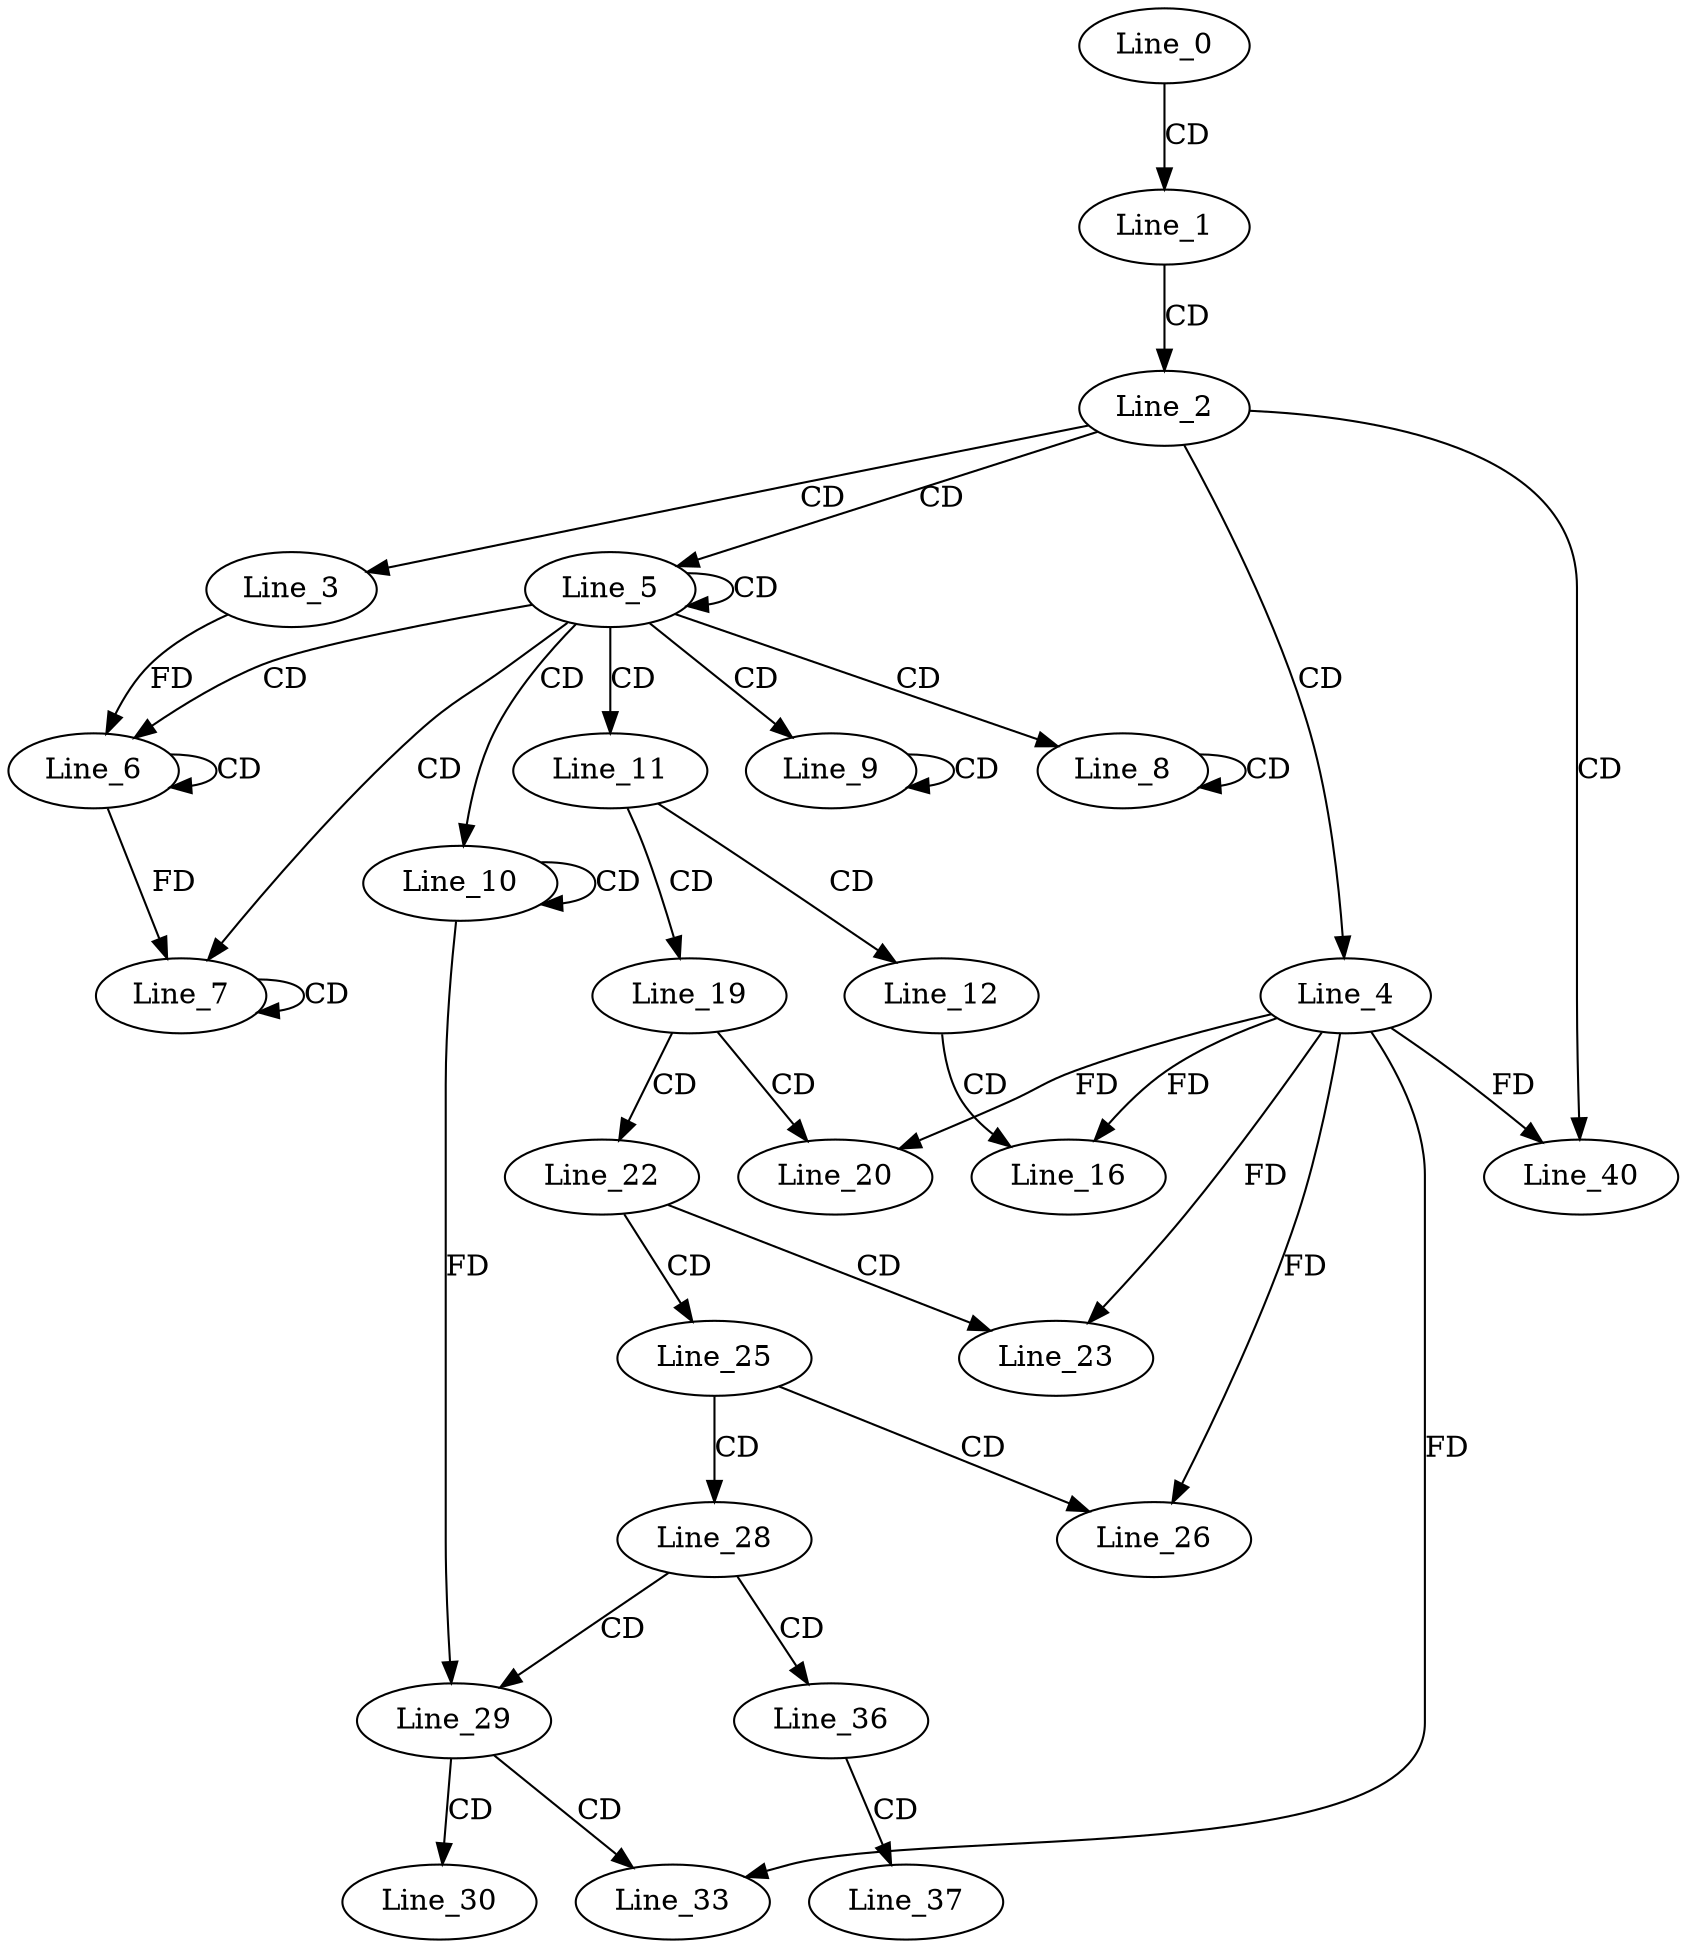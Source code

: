 digraph G {
  Line_0;
  Line_1;
  Line_2;
  Line_3;
  Line_4;
  Line_5;
  Line_6;
  Line_6;
  Line_7;
  Line_7;
  Line_8;
  Line_8;
  Line_9;
  Line_9;
  Line_10;
  Line_10;
  Line_11;
  Line_12;
  Line_16;
  Line_19;
  Line_20;
  Line_22;
  Line_23;
  Line_25;
  Line_26;
  Line_28;
  Line_29;
  Line_30;
  Line_33;
  Line_36;
  Line_37;
  Line_40;
  Line_0 -> Line_1 [ label="CD" ];
  Line_1 -> Line_2 [ label="CD" ];
  Line_2 -> Line_3 [ label="CD" ];
  Line_2 -> Line_4 [ label="CD" ];
  Line_2 -> Line_5 [ label="CD" ];
  Line_5 -> Line_5 [ label="CD" ];
  Line_5 -> Line_6 [ label="CD" ];
  Line_6 -> Line_6 [ label="CD" ];
  Line_3 -> Line_6 [ label="FD" ];
  Line_5 -> Line_7 [ label="CD" ];
  Line_7 -> Line_7 [ label="CD" ];
  Line_6 -> Line_7 [ label="FD" ];
  Line_5 -> Line_8 [ label="CD" ];
  Line_8 -> Line_8 [ label="CD" ];
  Line_5 -> Line_9 [ label="CD" ];
  Line_9 -> Line_9 [ label="CD" ];
  Line_5 -> Line_10 [ label="CD" ];
  Line_10 -> Line_10 [ label="CD" ];
  Line_5 -> Line_11 [ label="CD" ];
  Line_11 -> Line_12 [ label="CD" ];
  Line_12 -> Line_16 [ label="CD" ];
  Line_4 -> Line_16 [ label="FD" ];
  Line_11 -> Line_19 [ label="CD" ];
  Line_19 -> Line_20 [ label="CD" ];
  Line_4 -> Line_20 [ label="FD" ];
  Line_19 -> Line_22 [ label="CD" ];
  Line_22 -> Line_23 [ label="CD" ];
  Line_4 -> Line_23 [ label="FD" ];
  Line_22 -> Line_25 [ label="CD" ];
  Line_25 -> Line_26 [ label="CD" ];
  Line_4 -> Line_26 [ label="FD" ];
  Line_25 -> Line_28 [ label="CD" ];
  Line_28 -> Line_29 [ label="CD" ];
  Line_10 -> Line_29 [ label="FD" ];
  Line_29 -> Line_30 [ label="CD" ];
  Line_29 -> Line_33 [ label="CD" ];
  Line_4 -> Line_33 [ label="FD" ];
  Line_28 -> Line_36 [ label="CD" ];
  Line_36 -> Line_37 [ label="CD" ];
  Line_2 -> Line_40 [ label="CD" ];
  Line_4 -> Line_40 [ label="FD" ];
}
